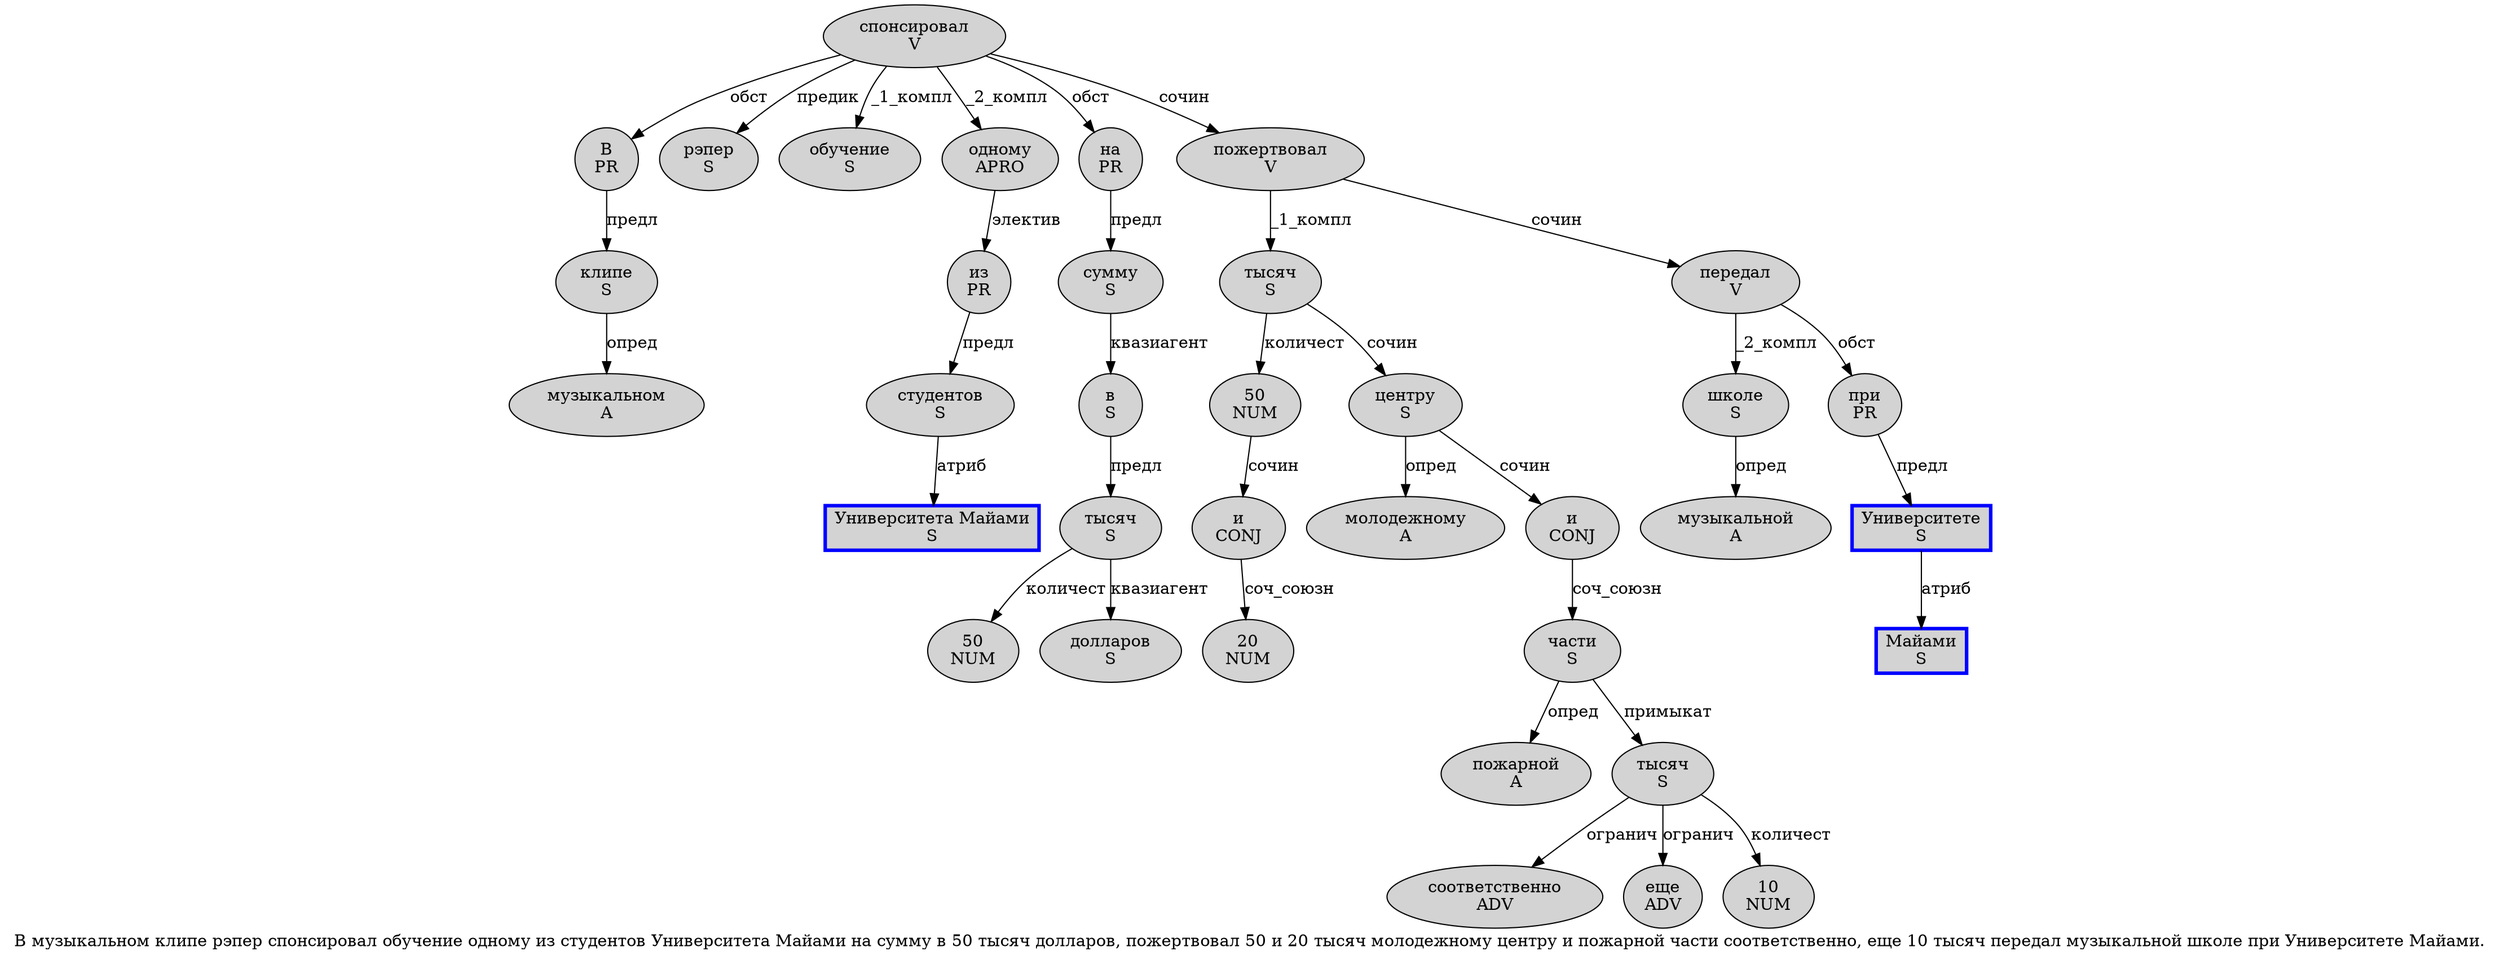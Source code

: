 digraph SENTENCE_1715 {
	graph [label="В музыкальном клипе рэпер спонсировал обучение одному из студентов Университета Майами на сумму в 50 тысяч долларов, пожертвовал 50 и 20 тысяч молодежному центру и пожарной части соответственно, еще 10 тысяч передал музыкальной школе при Университете Майами."]
	node [style=filled]
		0 [label="В
PR" color="" fillcolor=lightgray penwidth=1 shape=ellipse]
		1 [label="музыкальном
A" color="" fillcolor=lightgray penwidth=1 shape=ellipse]
		2 [label="клипе
S" color="" fillcolor=lightgray penwidth=1 shape=ellipse]
		3 [label="рэпер
S" color="" fillcolor=lightgray penwidth=1 shape=ellipse]
		4 [label="спонсировал
V" color="" fillcolor=lightgray penwidth=1 shape=ellipse]
		5 [label="обучение
S" color="" fillcolor=lightgray penwidth=1 shape=ellipse]
		6 [label="одному
APRO" color="" fillcolor=lightgray penwidth=1 shape=ellipse]
		7 [label="из
PR" color="" fillcolor=lightgray penwidth=1 shape=ellipse]
		8 [label="студентов
S" color="" fillcolor=lightgray penwidth=1 shape=ellipse]
		9 [label="Университета Майами
S" color=blue fillcolor=lightgray penwidth=3 shape=box]
		10 [label="на
PR" color="" fillcolor=lightgray penwidth=1 shape=ellipse]
		11 [label="сумму
S" color="" fillcolor=lightgray penwidth=1 shape=ellipse]
		12 [label="в
S" color="" fillcolor=lightgray penwidth=1 shape=ellipse]
		13 [label="50
NUM" color="" fillcolor=lightgray penwidth=1 shape=ellipse]
		14 [label="тысяч
S" color="" fillcolor=lightgray penwidth=1 shape=ellipse]
		15 [label="долларов
S" color="" fillcolor=lightgray penwidth=1 shape=ellipse]
		17 [label="пожертвовал
V" color="" fillcolor=lightgray penwidth=1 shape=ellipse]
		18 [label="50
NUM" color="" fillcolor=lightgray penwidth=1 shape=ellipse]
		19 [label="и
CONJ" color="" fillcolor=lightgray penwidth=1 shape=ellipse]
		20 [label="20
NUM" color="" fillcolor=lightgray penwidth=1 shape=ellipse]
		21 [label="тысяч
S" color="" fillcolor=lightgray penwidth=1 shape=ellipse]
		22 [label="молодежному
A" color="" fillcolor=lightgray penwidth=1 shape=ellipse]
		23 [label="центру
S" color="" fillcolor=lightgray penwidth=1 shape=ellipse]
		24 [label="и
CONJ" color="" fillcolor=lightgray penwidth=1 shape=ellipse]
		25 [label="пожарной
A" color="" fillcolor=lightgray penwidth=1 shape=ellipse]
		26 [label="части
S" color="" fillcolor=lightgray penwidth=1 shape=ellipse]
		27 [label="соответственно
ADV" color="" fillcolor=lightgray penwidth=1 shape=ellipse]
		29 [label="еще
ADV" color="" fillcolor=lightgray penwidth=1 shape=ellipse]
		30 [label="10
NUM" color="" fillcolor=lightgray penwidth=1 shape=ellipse]
		31 [label="тысяч
S" color="" fillcolor=lightgray penwidth=1 shape=ellipse]
		32 [label="передал
V" color="" fillcolor=lightgray penwidth=1 shape=ellipse]
		33 [label="музыкальной
A" color="" fillcolor=lightgray penwidth=1 shape=ellipse]
		34 [label="школе
S" color="" fillcolor=lightgray penwidth=1 shape=ellipse]
		35 [label="при
PR" color="" fillcolor=lightgray penwidth=1 shape=ellipse]
		36 [label="Университете
S" color=blue fillcolor=lightgray penwidth=3 shape=box]
		37 [label="Майами
S" color=blue fillcolor=lightgray penwidth=3 shape=box]
			0 -> 2 [label="предл"]
			11 -> 12 [label="квазиагент"]
			24 -> 26 [label="соч_союзн"]
			31 -> 27 [label="огранич"]
			31 -> 29 [label="огранич"]
			31 -> 30 [label="количест"]
			2 -> 1 [label="опред"]
			34 -> 33 [label="опред"]
			32 -> 34 [label="_2_компл"]
			32 -> 35 [label="обст"]
			8 -> 9 [label="атриб"]
			26 -> 25 [label="опред"]
			26 -> 31 [label="примыкат"]
			23 -> 22 [label="опред"]
			23 -> 24 [label="сочин"]
			10 -> 11 [label="предл"]
			14 -> 13 [label="количест"]
			14 -> 15 [label="квазиагент"]
			12 -> 14 [label="предл"]
			35 -> 36 [label="предл"]
			21 -> 18 [label="количест"]
			21 -> 23 [label="сочин"]
			17 -> 21 [label="_1_компл"]
			17 -> 32 [label="сочин"]
			19 -> 20 [label="соч_союзн"]
			7 -> 8 [label="предл"]
			36 -> 37 [label="атриб"]
			18 -> 19 [label="сочин"]
			4 -> 0 [label="обст"]
			4 -> 3 [label="предик"]
			4 -> 5 [label="_1_компл"]
			4 -> 6 [label="_2_компл"]
			4 -> 10 [label="обст"]
			4 -> 17 [label="сочин"]
			6 -> 7 [label="электив"]
}